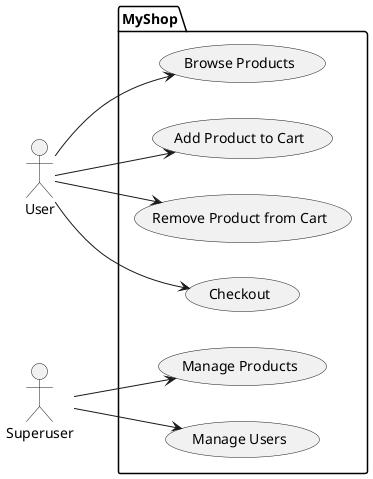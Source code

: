 @startuml
left to right direction
actor User as u
actor Superuser as su

package "MyShop" {
  usecase "Browse Products" as UC1
  usecase "Add Product to Cart" as UC2
  usecase "Remove Product from Cart" as UC3
  usecase "Checkout" as UC4
  usecase "Manage Products" as UC5
  usecase "Manage Users" as UC6
}

u --> UC1
u --> UC2
u --> UC3
u --> UC4
su --> UC5
su --> UC6
@enduml
